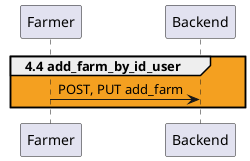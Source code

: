 @startuml

group #F4A020 4.4 add_farm_by_id_user
    Farmer->Backend: POST, PUT add_farm
    
end group

@enduml
